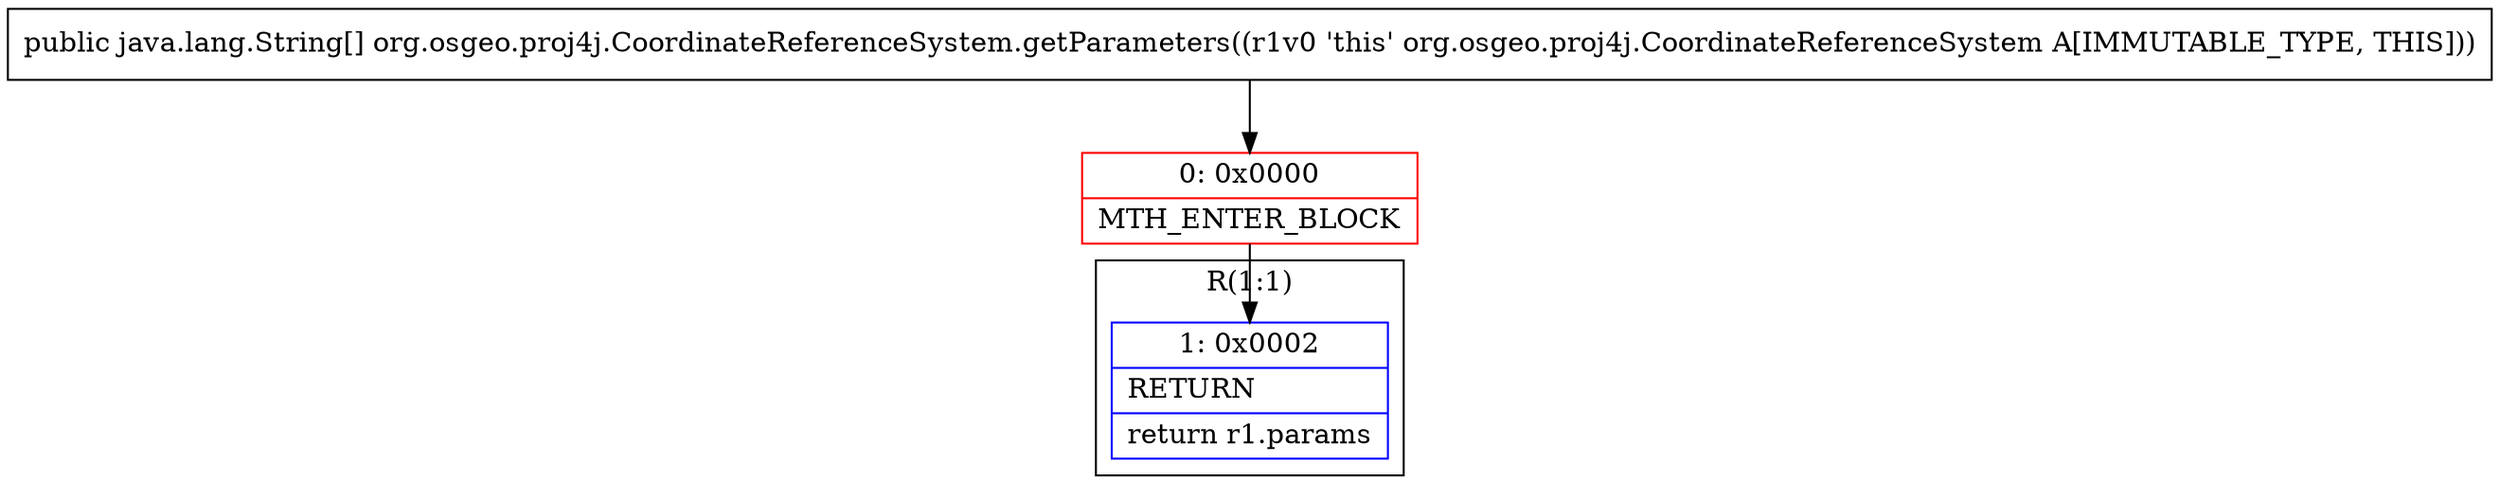 digraph "CFG fororg.osgeo.proj4j.CoordinateReferenceSystem.getParameters()[Ljava\/lang\/String;" {
subgraph cluster_Region_517281799 {
label = "R(1:1)";
node [shape=record,color=blue];
Node_1 [shape=record,label="{1\:\ 0x0002|RETURN\l|return r1.params\l}"];
}
Node_0 [shape=record,color=red,label="{0\:\ 0x0000|MTH_ENTER_BLOCK\l}"];
MethodNode[shape=record,label="{public java.lang.String[] org.osgeo.proj4j.CoordinateReferenceSystem.getParameters((r1v0 'this' org.osgeo.proj4j.CoordinateReferenceSystem A[IMMUTABLE_TYPE, THIS])) }"];
MethodNode -> Node_0;
Node_0 -> Node_1;
}

